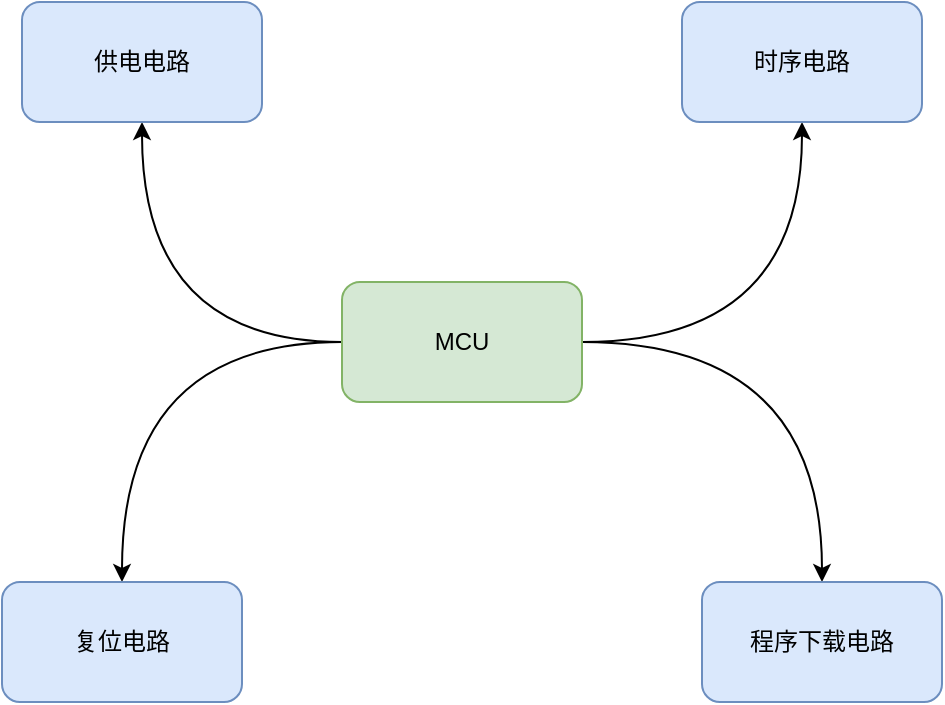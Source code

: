 <mxfile version="18.0.7" type="device"><diagram id="97UEOd0_XXesMLImp4_i" name="Page-1"><mxGraphModel dx="2062" dy="1154" grid="1" gridSize="10" guides="1" tooltips="1" connect="1" arrows="1" fold="1" page="1" pageScale="1" pageWidth="827" pageHeight="1169" math="0" shadow="0"><root><mxCell id="0"/><mxCell id="1" parent="0"/><mxCell id="TGYctdQiW-btWhHvoyUc-3" value="" style="edgeStyle=orthogonalEdgeStyle;rounded=0;orthogonalLoop=1;jettySize=auto;html=1;curved=1;" edge="1" parent="1" source="TGYctdQiW-btWhHvoyUc-1" target="TGYctdQiW-btWhHvoyUc-2"><mxGeometry relative="1" as="geometry"/></mxCell><mxCell id="TGYctdQiW-btWhHvoyUc-5" value="" style="edgeStyle=orthogonalEdgeStyle;rounded=0;orthogonalLoop=1;jettySize=auto;html=1;curved=1;" edge="1" parent="1" source="TGYctdQiW-btWhHvoyUc-1" target="TGYctdQiW-btWhHvoyUc-4"><mxGeometry relative="1" as="geometry"/></mxCell><mxCell id="TGYctdQiW-btWhHvoyUc-7" value="" style="edgeStyle=orthogonalEdgeStyle;rounded=0;orthogonalLoop=1;jettySize=auto;html=1;curved=1;" edge="1" parent="1" source="TGYctdQiW-btWhHvoyUc-1" target="TGYctdQiW-btWhHvoyUc-6"><mxGeometry relative="1" as="geometry"/></mxCell><mxCell id="TGYctdQiW-btWhHvoyUc-9" value="" style="edgeStyle=orthogonalEdgeStyle;rounded=0;orthogonalLoop=1;jettySize=auto;html=1;curved=1;" edge="1" parent="1" source="TGYctdQiW-btWhHvoyUc-1" target="TGYctdQiW-btWhHvoyUc-8"><mxGeometry relative="1" as="geometry"/></mxCell><mxCell id="TGYctdQiW-btWhHvoyUc-1" value="MCU" style="rounded=1;whiteSpace=wrap;html=1;fillColor=#d5e8d4;strokeColor=#82b366;" vertex="1" parent="1"><mxGeometry x="330" y="490" width="120" height="60" as="geometry"/></mxCell><mxCell id="TGYctdQiW-btWhHvoyUc-2" value="供电电路" style="rounded=1;whiteSpace=wrap;html=1;fillColor=#dae8fc;strokeColor=#6c8ebf;" vertex="1" parent="1"><mxGeometry x="170" y="350" width="120" height="60" as="geometry"/></mxCell><mxCell id="TGYctdQiW-btWhHvoyUc-4" value="时序电路" style="whiteSpace=wrap;html=1;rounded=1;fillColor=#dae8fc;strokeColor=#6c8ebf;" vertex="1" parent="1"><mxGeometry x="500" y="350" width="120" height="60" as="geometry"/></mxCell><mxCell id="TGYctdQiW-btWhHvoyUc-6" value="复位电路" style="rounded=1;whiteSpace=wrap;html=1;fillColor=#dae8fc;strokeColor=#6c8ebf;" vertex="1" parent="1"><mxGeometry x="160" y="640" width="120" height="60" as="geometry"/></mxCell><mxCell id="TGYctdQiW-btWhHvoyUc-8" value="程序下载电路" style="rounded=1;whiteSpace=wrap;html=1;fillColor=#dae8fc;strokeColor=#6c8ebf;" vertex="1" parent="1"><mxGeometry x="510" y="640" width="120" height="60" as="geometry"/></mxCell></root></mxGraphModel></diagram></mxfile>